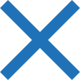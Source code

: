 <mxfile version="14.6.13" type="device"><diagram id="3rwkO5N1ZIUKUMScNqvU" name="Seite-1"><mxGraphModel dx="1086" dy="3304" grid="1" gridSize="10" guides="1" tooltips="1" connect="1" arrows="1" fold="1" page="1" pageScale="1" pageWidth="827" pageHeight="1169" math="0" shadow="0"><root><mxCell id="0"/><mxCell id="1" parent="0"/><mxCell id="m2Mj5RRy4vHsjlGpBL2B-1" value="" style="shape=mxgraph.mockup.markup.redX;html=1;shadow=0;strokeColor=none;fillColor=#2072B8;" vertex="1" parent="1"><mxGeometry x="40.0" y="-2280" width="40" height="40" as="geometry"/></mxCell></root></mxGraphModel></diagram></mxfile>